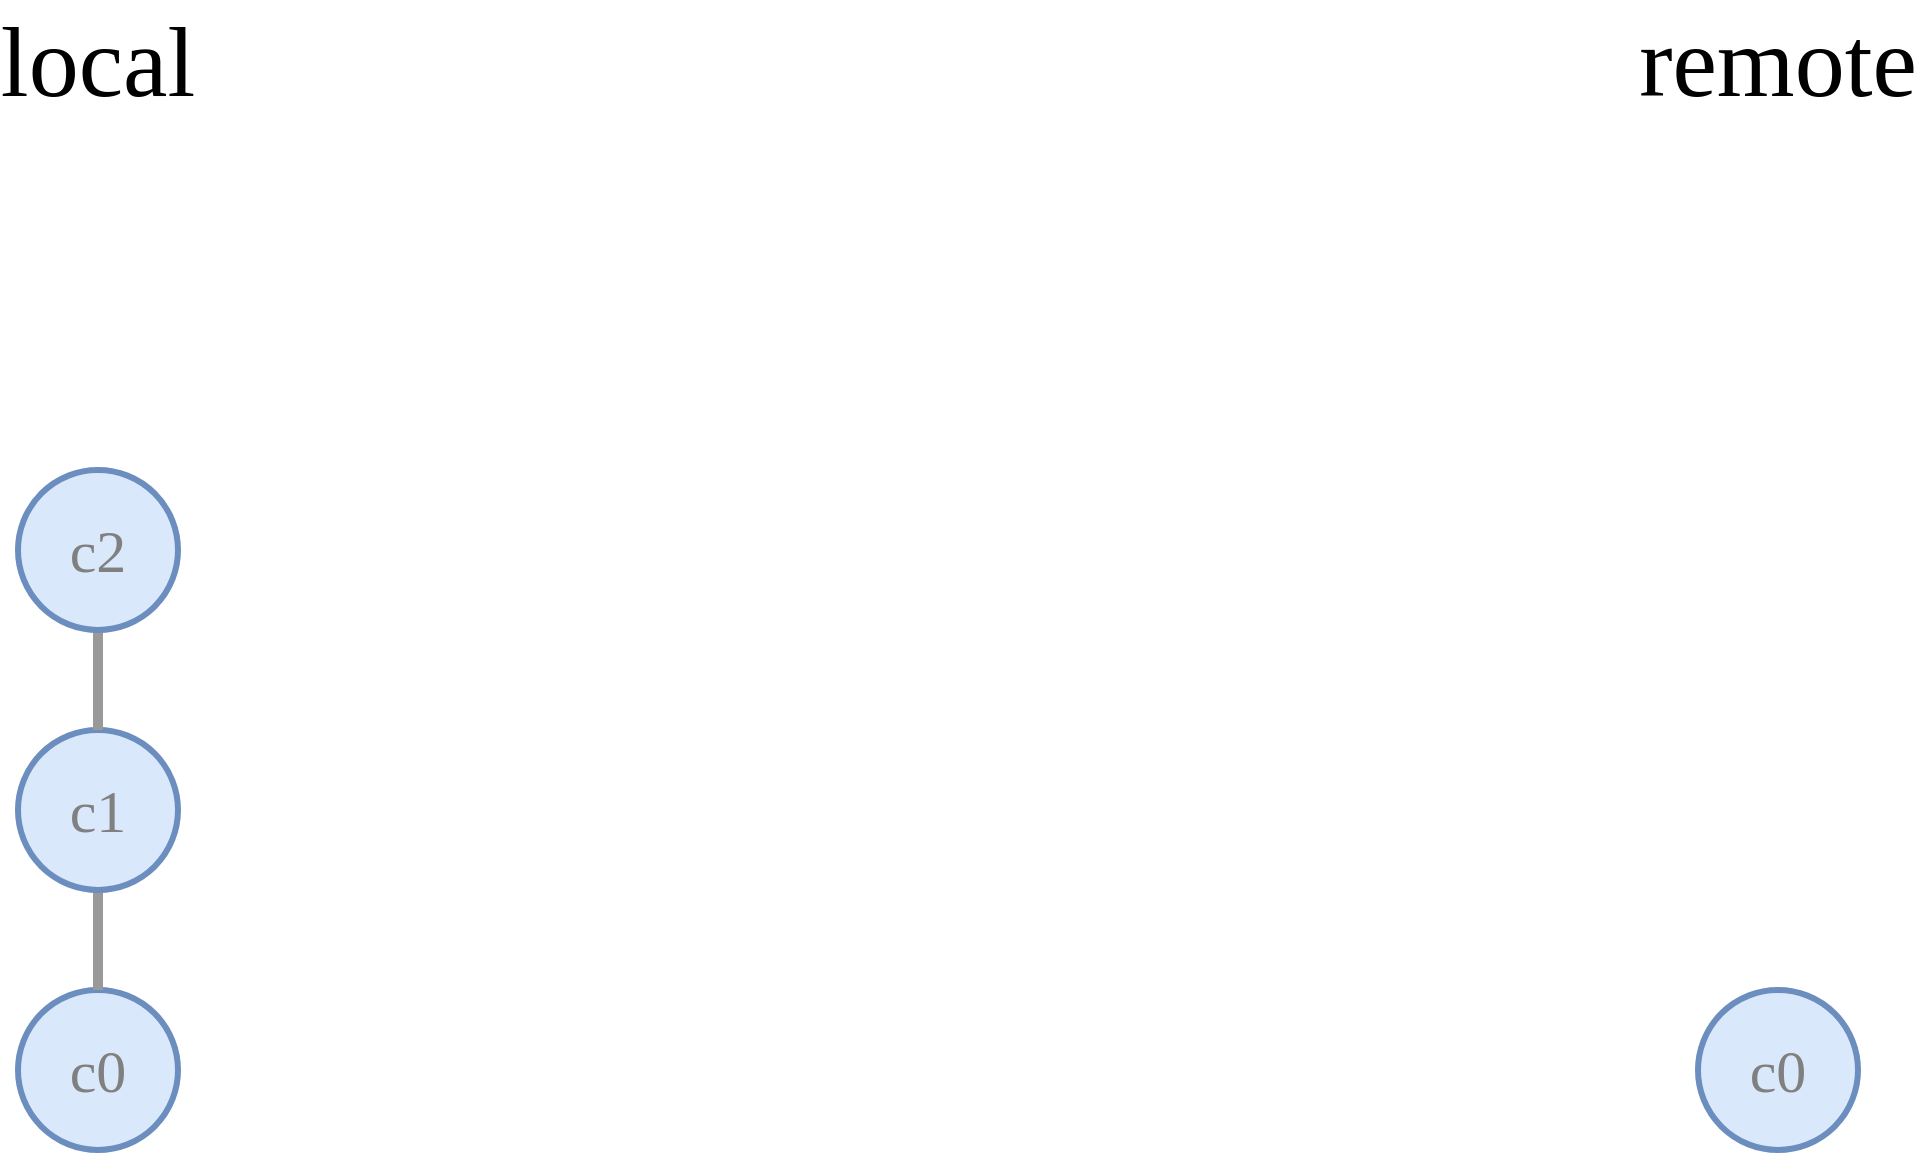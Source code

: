 <mxfile version="20.8.16" type="device" pages="4"><diagram id="bypDyssrQwCVw1Fddkti" name="local-changes"><mxGraphModel dx="2074" dy="1195" grid="1" gridSize="10" guides="1" tooltips="1" connect="1" arrows="1" fold="1" page="1" pageScale="1" pageWidth="1600" pageHeight="900" math="0" shadow="0"><root><mxCell id="0"/><mxCell id="1" parent="0"/><mxCell id="twR9xmd_vQAnok6g_yKc-1" value="c0" style="ellipse;whiteSpace=wrap;html=1;aspect=fixed;fillColor=#dae8fc;strokeColor=#6c8ebf;strokeWidth=3;fontSize=30;fontFamily=Source Sans Pro;fontSource=https%3A%2F%2Ffonts.googleapis.com%2Fcss%3Ffamily%3DSource%2BSans%2BPro;fontColor=#808080;" parent="1" vertex="1"><mxGeometry x="340" y="780" width="80" height="80" as="geometry"/></mxCell><mxCell id="twR9xmd_vQAnok6g_yKc-13" style="edgeStyle=orthogonalEdgeStyle;orthogonalLoop=1;jettySize=auto;html=1;exitX=0.5;exitY=1;exitDx=0;exitDy=0;entryX=0.5;entryY=0;entryDx=0;entryDy=0;fontFamily=Source Sans Pro;fontSource=https%3A%2F%2Ffonts.googleapis.com%2Fcss%3Ffamily%3DSource%2BSans%2BPro;fontSize=50;curved=1;strokeColor=#999999;strokeWidth=5;endArrow=none;endFill=0;" parent="1" source="twR9xmd_vQAnok6g_yKc-2" target="twR9xmd_vQAnok6g_yKc-1" edge="1"><mxGeometry relative="1" as="geometry"/></mxCell><mxCell id="twR9xmd_vQAnok6g_yKc-2" value="c1" style="ellipse;whiteSpace=wrap;html=1;aspect=fixed;fillColor=#dae8fc;strokeColor=#6c8ebf;strokeWidth=3;fontSize=30;fontFamily=Source Sans Pro;fontSource=https%3A%2F%2Ffonts.googleapis.com%2Fcss%3Ffamily%3DSource%2BSans%2BPro;fontColor=#808080;" parent="1" vertex="1"><mxGeometry x="340" y="650" width="80" height="80" as="geometry"/></mxCell><mxCell id="twR9xmd_vQAnok6g_yKc-14" style="edgeStyle=orthogonalEdgeStyle;curved=1;orthogonalLoop=1;jettySize=auto;html=1;exitX=0.5;exitY=1;exitDx=0;exitDy=0;entryX=0.5;entryY=0;entryDx=0;entryDy=0;strokeColor=#999999;strokeWidth=5;fontFamily=Source Sans Pro;fontSource=https%3A%2F%2Ffonts.googleapis.com%2Fcss%3Ffamily%3DSource%2BSans%2BPro;fontSize=50;endArrow=none;endFill=0;" parent="1" source="twR9xmd_vQAnok6g_yKc-3" target="twR9xmd_vQAnok6g_yKc-2" edge="1"><mxGeometry relative="1" as="geometry"/></mxCell><mxCell id="twR9xmd_vQAnok6g_yKc-3" value="&lt;span style=&quot;color: rgb(128, 128, 128); font-family: &amp;quot;Source Sans Pro&amp;quot;; font-size: 30px;&quot;&gt;c2&lt;/span&gt;" style="ellipse;whiteSpace=wrap;html=1;aspect=fixed;fillColor=#dae8fc;strokeColor=#6c8ebf;strokeWidth=3;" parent="1" vertex="1"><mxGeometry x="340" y="520" width="80" height="80" as="geometry"/></mxCell><mxCell id="twR9xmd_vQAnok6g_yKc-4" value="c0" style="ellipse;whiteSpace=wrap;html=1;aspect=fixed;fillColor=#dae8fc;strokeColor=#6c8ebf;strokeWidth=3;fontSize=30;fontFamily=Source Sans Pro;fontSource=https%3A%2F%2Ffonts.googleapis.com%2Fcss%3Ffamily%3DSource%2BSans%2BPro;fontColor=#808080;" parent="1" vertex="1"><mxGeometry x="1180" y="780" width="80" height="80" as="geometry"/></mxCell><mxCell id="-DOk5g4SBr5TO8bzkRLB-1" value="local" style="text;html=1;strokeColor=none;fillColor=none;align=center;verticalAlign=middle;whiteSpace=wrap;rounded=0;fontFamily=Source Sans Pro;fontSource=https%3A%2F%2Ffonts.googleapis.com%2Fcss%3Ffamily%3DSource%2BSans%2BPro;fontSize=50;" parent="1" vertex="1"><mxGeometry x="350" y="300" width="60" height="30" as="geometry"/></mxCell><mxCell id="-DOk5g4SBr5TO8bzkRLB-2" value="remote" style="text;html=1;strokeColor=none;fillColor=none;align=center;verticalAlign=middle;whiteSpace=wrap;rounded=0;fontFamily=Source Sans Pro;fontSource=https%3A%2F%2Ffonts.googleapis.com%2Fcss%3Ffamily%3DSource%2BSans%2BPro;fontSize=50;" parent="1" vertex="1"><mxGeometry x="1190" y="300" width="60" height="30" as="geometry"/></mxCell></root></mxGraphModel></diagram><diagram id="JPhjoBPw9tQJvtA7t-vm" name="local-changes-push"><mxGraphModel dx="2074" dy="1195" grid="1" gridSize="10" guides="1" tooltips="1" connect="1" arrows="1" fold="1" page="1" pageScale="1" pageWidth="1600" pageHeight="900" math="0" shadow="0"><root><mxCell id="0"/><mxCell id="1" parent="0"/><mxCell id="qNFzmJVHDgUuVGnj9w9K-1" value="c0" style="ellipse;whiteSpace=wrap;html=1;aspect=fixed;fillColor=#dae8fc;strokeColor=#6c8ebf;strokeWidth=3;fontSize=30;fontFamily=Source Sans Pro;fontSource=https%3A%2F%2Ffonts.googleapis.com%2Fcss%3Ffamily%3DSource%2BSans%2BPro;fontColor=#808080;" parent="1" vertex="1"><mxGeometry x="340" y="780" width="80" height="80" as="geometry"/></mxCell><mxCell id="qNFzmJVHDgUuVGnj9w9K-2" style="edgeStyle=orthogonalEdgeStyle;orthogonalLoop=1;jettySize=auto;html=1;exitX=0.5;exitY=1;exitDx=0;exitDy=0;entryX=0.5;entryY=0;entryDx=0;entryDy=0;fontFamily=Source Sans Pro;fontSource=https%3A%2F%2Ffonts.googleapis.com%2Fcss%3Ffamily%3DSource%2BSans%2BPro;fontSize=50;curved=1;strokeColor=#999999;strokeWidth=5;endArrow=none;endFill=0;" parent="1" source="qNFzmJVHDgUuVGnj9w9K-3" target="qNFzmJVHDgUuVGnj9w9K-1" edge="1"><mxGeometry relative="1" as="geometry"/></mxCell><mxCell id="qNFzmJVHDgUuVGnj9w9K-3" value="c1" style="ellipse;whiteSpace=wrap;html=1;aspect=fixed;fillColor=#dae8fc;strokeColor=#6c8ebf;strokeWidth=3;fontSize=30;fontFamily=Source Sans Pro;fontSource=https%3A%2F%2Ffonts.googleapis.com%2Fcss%3Ffamily%3DSource%2BSans%2BPro;fontColor=#808080;" parent="1" vertex="1"><mxGeometry x="340" y="650" width="80" height="80" as="geometry"/></mxCell><mxCell id="qNFzmJVHDgUuVGnj9w9K-4" style="edgeStyle=orthogonalEdgeStyle;curved=1;orthogonalLoop=1;jettySize=auto;html=1;exitX=0.5;exitY=1;exitDx=0;exitDy=0;entryX=0.5;entryY=0;entryDx=0;entryDy=0;strokeColor=#999999;strokeWidth=5;fontFamily=Source Sans Pro;fontSource=https%3A%2F%2Ffonts.googleapis.com%2Fcss%3Ffamily%3DSource%2BSans%2BPro;fontSize=50;endArrow=none;endFill=0;" parent="1" source="qNFzmJVHDgUuVGnj9w9K-5" target="qNFzmJVHDgUuVGnj9w9K-3" edge="1"><mxGeometry relative="1" as="geometry"/></mxCell><mxCell id="qNFzmJVHDgUuVGnj9w9K-5" value="&lt;span style=&quot;color: rgb(128, 128, 128); font-family: &amp;quot;Source Sans Pro&amp;quot;; font-size: 30px;&quot;&gt;c2&lt;/span&gt;" style="ellipse;whiteSpace=wrap;html=1;aspect=fixed;fillColor=#dae8fc;strokeColor=#6c8ebf;strokeWidth=3;" parent="1" vertex="1"><mxGeometry x="340" y="520" width="80" height="80" as="geometry"/></mxCell><mxCell id="qNFzmJVHDgUuVGnj9w9K-6" value="c0" style="ellipse;whiteSpace=wrap;html=1;aspect=fixed;fillColor=#dae8fc;strokeColor=#6c8ebf;strokeWidth=3;fontSize=30;fontFamily=Source Sans Pro;fontSource=https%3A%2F%2Ffonts.googleapis.com%2Fcss%3Ffamily%3DSource%2BSans%2BPro;fontColor=#808080;" parent="1" vertex="1"><mxGeometry x="1180" y="780" width="80" height="80" as="geometry"/></mxCell><mxCell id="qNFzmJVHDgUuVGnj9w9K-12" style="edgeStyle=orthogonalEdgeStyle;curved=1;orthogonalLoop=1;jettySize=auto;html=1;exitX=0.5;exitY=1;exitDx=0;exitDy=0;entryX=0.5;entryY=0;entryDx=0;entryDy=0;strokeColor=#999999;strokeWidth=5;fontFamily=Source Sans Pro;fontSource=https%3A%2F%2Ffonts.googleapis.com%2Fcss%3Ffamily%3DSource%2BSans%2BPro;fontSize=50;endArrow=none;endFill=0;" parent="1" source="qNFzmJVHDgUuVGnj9w9K-9" target="qNFzmJVHDgUuVGnj9w9K-6" edge="1"><mxGeometry relative="1" as="geometry"/></mxCell><mxCell id="qNFzmJVHDgUuVGnj9w9K-9" value="&lt;span style=&quot;color: rgb(128, 128, 128); font-family: &amp;quot;Source Sans Pro&amp;quot;; font-size: 30px;&quot;&gt;c1&lt;/span&gt;" style="ellipse;whiteSpace=wrap;html=1;aspect=fixed;fillColor=#fff2cc;strokeColor=#d6b656;strokeWidth=3;fontSize=12;fontFamily=Helvetica;fontSource=https%3A%2F%2Ffonts.googleapis.com%2Fcss%3Ffamily%3DSource%2BSans%2BPro;" parent="1" vertex="1"><mxGeometry x="1180" y="650" width="80" height="80" as="geometry"/></mxCell><mxCell id="qNFzmJVHDgUuVGnj9w9K-11" style="edgeStyle=orthogonalEdgeStyle;curved=1;orthogonalLoop=1;jettySize=auto;html=1;exitX=0.5;exitY=1;exitDx=0;exitDy=0;entryX=0.5;entryY=0;entryDx=0;entryDy=0;strokeColor=#999999;strokeWidth=5;fontFamily=Source Sans Pro;fontSource=https%3A%2F%2Ffonts.googleapis.com%2Fcss%3Ffamily%3DSource%2BSans%2BPro;fontSize=50;endArrow=none;endFill=0;" parent="1" source="qNFzmJVHDgUuVGnj9w9K-10" target="qNFzmJVHDgUuVGnj9w9K-9" edge="1"><mxGeometry relative="1" as="geometry"/></mxCell><mxCell id="qNFzmJVHDgUuVGnj9w9K-10" value="&lt;span style=&quot;color: rgb(128, 128, 128); font-family: &amp;quot;Source Sans Pro&amp;quot;; font-size: 30px;&quot;&gt;c2&lt;/span&gt;" style="ellipse;whiteSpace=wrap;html=1;aspect=fixed;fillColor=#fff2cc;strokeColor=#d6b656;strokeWidth=3;" parent="1" vertex="1"><mxGeometry x="1180" y="520" width="80" height="80" as="geometry"/></mxCell><mxCell id="qNFzmJVHDgUuVGnj9w9K-13" value="" style="shape=flexArrow;endArrow=classic;html=1;strokeColor=#d6b656;strokeWidth=5;fontFamily=Source Sans Pro;fontSource=https%3A%2F%2Ffonts.googleapis.com%2Fcss%3Ffamily%3DSource%2BSans%2BPro;fontSize=50;curved=1;fillColor=#fff2cc;" parent="1" edge="1"><mxGeometry width="50" height="50" relative="1" as="geometry"><mxPoint x="550" y="670" as="sourcePoint"/><mxPoint x="1060" y="670" as="targetPoint"/></mxGeometry></mxCell><mxCell id="qNFzmJVHDgUuVGnj9w9K-14" value="&lt;i&gt;&lt;font color=&quot;#d6b656&quot;&gt;push&lt;/font&gt;&lt;/i&gt;&lt;br&gt;&lt;font data-font-src=&quot;https://fonts.googleapis.com/css?family=Source+Code+Pro&quot; face=&quot;Source Code Pro&quot;&gt;git push&lt;/font&gt;" style="text;html=1;strokeColor=none;fillColor=none;align=center;verticalAlign=middle;whiteSpace=wrap;rounded=0;fontFamily=Source Sans Pro;fontSource=https%3A%2F%2Ffonts.googleapis.com%2Fcss%3Ffamily%3DSource%2BSans%2BPro;fontSize=50;" parent="1" vertex="1"><mxGeometry x="650" y="545" width="290" height="30" as="geometry"/></mxCell><mxCell id="gvlrKvmO6fm5zHF_hc9R-1" value="local" style="text;html=1;strokeColor=none;fillColor=none;align=center;verticalAlign=middle;whiteSpace=wrap;rounded=0;fontFamily=Source Sans Pro;fontSource=https%3A%2F%2Ffonts.googleapis.com%2Fcss%3Ffamily%3DSource%2BSans%2BPro;fontSize=50;" parent="1" vertex="1"><mxGeometry x="350" y="300" width="60" height="30" as="geometry"/></mxCell><mxCell id="gvlrKvmO6fm5zHF_hc9R-2" value="remote" style="text;html=1;strokeColor=none;fillColor=none;align=center;verticalAlign=middle;whiteSpace=wrap;rounded=0;fontFamily=Source Sans Pro;fontSource=https%3A%2F%2Ffonts.googleapis.com%2Fcss%3Ffamily%3DSource%2BSans%2BPro;fontSize=50;" parent="1" vertex="1"><mxGeometry x="1190" y="300" width="60" height="30" as="geometry"/></mxCell></root></mxGraphModel></diagram><diagram id="EBsaHNxCZR4TSaQ4BmRP" name="remote-changes"><mxGraphModel dx="2074" dy="1195" grid="1" gridSize="10" guides="1" tooltips="1" connect="1" arrows="1" fold="1" page="1" pageScale="1" pageWidth="1600" pageHeight="900" math="0" shadow="0"><root><mxCell id="0"/><mxCell id="1" parent="0"/><mxCell id="2rM3XtOW2RskkeQKDI_A-1" value="c0" style="ellipse;whiteSpace=wrap;html=1;aspect=fixed;fillColor=#dae8fc;strokeColor=#6c8ebf;strokeWidth=3;fontSize=30;fontFamily=Source Sans Pro;fontSource=https%3A%2F%2Ffonts.googleapis.com%2Fcss%3Ffamily%3DSource%2BSans%2BPro;fontColor=#808080;" parent="1" vertex="1"><mxGeometry x="340" y="780" width="80" height="80" as="geometry"/></mxCell><mxCell id="2rM3XtOW2RskkeQKDI_A-2" style="edgeStyle=orthogonalEdgeStyle;orthogonalLoop=1;jettySize=auto;html=1;exitX=0.5;exitY=1;exitDx=0;exitDy=0;entryX=0.5;entryY=0;entryDx=0;entryDy=0;fontFamily=Source Sans Pro;fontSource=https%3A%2F%2Ffonts.googleapis.com%2Fcss%3Ffamily%3DSource%2BSans%2BPro;fontSize=50;curved=1;strokeColor=#999999;strokeWidth=5;endArrow=none;endFill=0;" parent="1" source="2rM3XtOW2RskkeQKDI_A-3" target="2rM3XtOW2RskkeQKDI_A-1" edge="1"><mxGeometry relative="1" as="geometry"/></mxCell><mxCell id="2rM3XtOW2RskkeQKDI_A-3" value="c1" style="ellipse;whiteSpace=wrap;html=1;aspect=fixed;fillColor=#dae8fc;strokeColor=#6c8ebf;strokeWidth=3;fontSize=30;fontFamily=Source Sans Pro;fontSource=https%3A%2F%2Ffonts.googleapis.com%2Fcss%3Ffamily%3DSource%2BSans%2BPro;fontColor=#808080;" parent="1" vertex="1"><mxGeometry x="340" y="650" width="80" height="80" as="geometry"/></mxCell><mxCell id="2rM3XtOW2RskkeQKDI_A-6" value="c0" style="ellipse;whiteSpace=wrap;html=1;aspect=fixed;fillColor=#dae8fc;strokeColor=#6c8ebf;strokeWidth=3;fontSize=30;fontFamily=Source Sans Pro;fontSource=https%3A%2F%2Ffonts.googleapis.com%2Fcss%3Ffamily%3DSource%2BSans%2BPro;fontColor=#808080;" parent="1" vertex="1"><mxGeometry x="1180" y="780" width="80" height="80" as="geometry"/></mxCell><mxCell id="2rM3XtOW2RskkeQKDI_A-9" style="edgeStyle=orthogonalEdgeStyle;curved=1;orthogonalLoop=1;jettySize=auto;html=1;exitX=0.5;exitY=1;exitDx=0;exitDy=0;entryX=0.5;entryY=0;entryDx=0;entryDy=0;strokeColor=#999999;strokeWidth=5;fontFamily=Source Sans Pro;fontSource=https%3A%2F%2Ffonts.googleapis.com%2Fcss%3Ffamily%3DSource%2BSans%2BPro;fontSize=50;endArrow=none;endFill=0;" parent="1" source="2rM3XtOW2RskkeQKDI_A-10" target="2rM3XtOW2RskkeQKDI_A-6" edge="1"><mxGeometry relative="1" as="geometry"/></mxCell><mxCell id="2rM3XtOW2RskkeQKDI_A-10" value="&lt;span style=&quot;color: rgb(128, 128, 128); font-family: &amp;quot;Source Sans Pro&amp;quot;; font-size: 30px;&quot;&gt;c1&lt;/span&gt;" style="ellipse;whiteSpace=wrap;html=1;aspect=fixed;fillColor=#dae8fc;strokeColor=#6c8ebf;strokeWidth=3;fontSize=12;fontFamily=Helvetica;fontSource=https%3A%2F%2Ffonts.googleapis.com%2Fcss%3Ffamily%3DSource%2BSans%2BPro;" parent="1" vertex="1"><mxGeometry x="1180" y="650" width="80" height="80" as="geometry"/></mxCell><mxCell id="2rM3XtOW2RskkeQKDI_A-11" style="edgeStyle=orthogonalEdgeStyle;curved=1;orthogonalLoop=1;jettySize=auto;html=1;exitX=0.5;exitY=1;exitDx=0;exitDy=0;entryX=0.5;entryY=0;entryDx=0;entryDy=0;strokeColor=#999999;strokeWidth=5;fontFamily=Source Sans Pro;fontSource=https%3A%2F%2Ffonts.googleapis.com%2Fcss%3Ffamily%3DSource%2BSans%2BPro;fontSize=50;endArrow=none;endFill=0;" parent="1" source="2rM3XtOW2RskkeQKDI_A-12" target="2rM3XtOW2RskkeQKDI_A-10" edge="1"><mxGeometry relative="1" as="geometry"/></mxCell><mxCell id="2rM3XtOW2RskkeQKDI_A-12" value="&lt;span style=&quot;color: rgb(128, 128, 128); font-family: &amp;quot;Source Sans Pro&amp;quot;; font-size: 30px;&quot;&gt;c2&lt;/span&gt;" style="ellipse;whiteSpace=wrap;html=1;aspect=fixed;fillColor=#dae8fc;strokeColor=#6c8ebf;strokeWidth=3;" parent="1" vertex="1"><mxGeometry x="1180" y="520" width="80" height="80" as="geometry"/></mxCell><mxCell id="X0heS4GEdT4bCCjY8No5-1" value="local" style="text;html=1;strokeColor=none;fillColor=none;align=center;verticalAlign=middle;whiteSpace=wrap;rounded=0;fontFamily=Source Sans Pro;fontSource=https%3A%2F%2Ffonts.googleapis.com%2Fcss%3Ffamily%3DSource%2BSans%2BPro;fontSize=50;" parent="1" vertex="1"><mxGeometry x="350" y="300" width="60" height="30" as="geometry"/></mxCell><mxCell id="X0heS4GEdT4bCCjY8No5-2" value="remote" style="text;html=1;strokeColor=none;fillColor=none;align=center;verticalAlign=middle;whiteSpace=wrap;rounded=0;fontFamily=Source Sans Pro;fontSource=https%3A%2F%2Ffonts.googleapis.com%2Fcss%3Ffamily%3DSource%2BSans%2BPro;fontSize=50;" parent="1" vertex="1"><mxGeometry x="1190" y="300" width="60" height="30" as="geometry"/></mxCell></root></mxGraphModel></diagram><diagram id="W-gNxIINwVFFSMNtK1Tp" name="remote-changes-pull"><mxGraphModel dx="2074" dy="1195" grid="1" gridSize="10" guides="1" tooltips="1" connect="1" arrows="1" fold="1" page="1" pageScale="1" pageWidth="1600" pageHeight="900" math="0" shadow="0"><root><mxCell id="0"/><mxCell id="1" parent="0"/><mxCell id="b3Zyg1xelXWy4wnQbw8j-1" value="c0" style="ellipse;whiteSpace=wrap;html=1;aspect=fixed;fillColor=#dae8fc;strokeColor=#6c8ebf;strokeWidth=3;fontSize=30;fontFamily=Source Sans Pro;fontSource=https%3A%2F%2Ffonts.googleapis.com%2Fcss%3Ffamily%3DSource%2BSans%2BPro;fontColor=#808080;" parent="1" vertex="1"><mxGeometry x="340" y="780" width="80" height="80" as="geometry"/></mxCell><mxCell id="b3Zyg1xelXWy4wnQbw8j-2" style="edgeStyle=orthogonalEdgeStyle;orthogonalLoop=1;jettySize=auto;html=1;exitX=0.5;exitY=1;exitDx=0;exitDy=0;entryX=0.5;entryY=0;entryDx=0;entryDy=0;fontFamily=Source Sans Pro;fontSource=https%3A%2F%2Ffonts.googleapis.com%2Fcss%3Ffamily%3DSource%2BSans%2BPro;fontSize=50;curved=1;strokeColor=#999999;strokeWidth=5;endArrow=none;endFill=0;" parent="1" source="b3Zyg1xelXWy4wnQbw8j-3" target="b3Zyg1xelXWy4wnQbw8j-1" edge="1"><mxGeometry relative="1" as="geometry"/></mxCell><mxCell id="WU6gpkiFvhj2epwHGmQJ-3" style="edgeStyle=orthogonalEdgeStyle;curved=1;orthogonalLoop=1;jettySize=auto;html=1;exitX=0.5;exitY=0;exitDx=0;exitDy=0;entryX=0.5;entryY=1;entryDx=0;entryDy=0;strokeColor=#999999;strokeWidth=5;fontFamily=Source Sans Pro;fontSource=https%3A%2F%2Ffonts.googleapis.com%2Fcss%3Ffamily%3DSource%2BSans%2BPro;fontSize=50;fontColor=#D6B656;startArrow=none;endArrow=none;endFill=0;startFill=0;" parent="1" source="b3Zyg1xelXWy4wnQbw8j-3" target="WU6gpkiFvhj2epwHGmQJ-1" edge="1"><mxGeometry relative="1" as="geometry"/></mxCell><mxCell id="b3Zyg1xelXWy4wnQbw8j-3" value="c1" style="ellipse;whiteSpace=wrap;html=1;aspect=fixed;fillColor=#dae8fc;strokeColor=#6c8ebf;strokeWidth=3;fontSize=30;fontFamily=Source Sans Pro;fontSource=https%3A%2F%2Ffonts.googleapis.com%2Fcss%3Ffamily%3DSource%2BSans%2BPro;fontColor=#808080;" parent="1" vertex="1"><mxGeometry x="340" y="650" width="80" height="80" as="geometry"/></mxCell><mxCell id="b3Zyg1xelXWy4wnQbw8j-6" value="c0" style="ellipse;whiteSpace=wrap;html=1;aspect=fixed;fillColor=#dae8fc;strokeColor=#6c8ebf;strokeWidth=3;fontSize=30;fontFamily=Source Sans Pro;fontSource=https%3A%2F%2Ffonts.googleapis.com%2Fcss%3Ffamily%3DSource%2BSans%2BPro;fontColor=#808080;" parent="1" vertex="1"><mxGeometry x="1180" y="780" width="80" height="80" as="geometry"/></mxCell><mxCell id="b3Zyg1xelXWy4wnQbw8j-7" value="local" style="text;html=1;strokeColor=none;fillColor=none;align=center;verticalAlign=middle;whiteSpace=wrap;rounded=0;fontFamily=Source Sans Pro;fontSource=https%3A%2F%2Ffonts.googleapis.com%2Fcss%3Ffamily%3DSource%2BSans%2BPro;fontSize=50;" parent="1" vertex="1"><mxGeometry x="350" y="300" width="60" height="30" as="geometry"/></mxCell><mxCell id="b3Zyg1xelXWy4wnQbw8j-8" value="remote" style="text;html=1;strokeColor=none;fillColor=none;align=center;verticalAlign=middle;whiteSpace=wrap;rounded=0;fontFamily=Source Sans Pro;fontSource=https%3A%2F%2Ffonts.googleapis.com%2Fcss%3Ffamily%3DSource%2BSans%2BPro;fontSize=50;" parent="1" vertex="1"><mxGeometry x="1190" y="300" width="60" height="30" as="geometry"/></mxCell><mxCell id="b3Zyg1xelXWy4wnQbw8j-9" style="edgeStyle=orthogonalEdgeStyle;curved=1;orthogonalLoop=1;jettySize=auto;html=1;exitX=0.5;exitY=1;exitDx=0;exitDy=0;entryX=0.5;entryY=0;entryDx=0;entryDy=0;strokeColor=#999999;strokeWidth=5;fontFamily=Source Sans Pro;fontSource=https%3A%2F%2Ffonts.googleapis.com%2Fcss%3Ffamily%3DSource%2BSans%2BPro;fontSize=50;endArrow=none;endFill=0;" parent="1" source="b3Zyg1xelXWy4wnQbw8j-10" target="b3Zyg1xelXWy4wnQbw8j-6" edge="1"><mxGeometry relative="1" as="geometry"/></mxCell><mxCell id="b3Zyg1xelXWy4wnQbw8j-10" value="&lt;span style=&quot;color: rgb(128, 128, 128); font-family: &amp;quot;Source Sans Pro&amp;quot;; font-size: 30px;&quot;&gt;c1&lt;/span&gt;" style="ellipse;whiteSpace=wrap;html=1;aspect=fixed;fillColor=#dae8fc;strokeColor=#6c8ebf;strokeWidth=3;fontSize=12;fontFamily=Helvetica;fontSource=https%3A%2F%2Ffonts.googleapis.com%2Fcss%3Ffamily%3DSource%2BSans%2BPro;" parent="1" vertex="1"><mxGeometry x="1180" y="650" width="80" height="80" as="geometry"/></mxCell><mxCell id="b3Zyg1xelXWy4wnQbw8j-11" style="edgeStyle=orthogonalEdgeStyle;curved=1;orthogonalLoop=1;jettySize=auto;html=1;exitX=0.5;exitY=1;exitDx=0;exitDy=0;entryX=0.5;entryY=0;entryDx=0;entryDy=0;strokeColor=#999999;strokeWidth=5;fontFamily=Source Sans Pro;fontSource=https%3A%2F%2Ffonts.googleapis.com%2Fcss%3Ffamily%3DSource%2BSans%2BPro;fontSize=50;endArrow=none;endFill=0;" parent="1" source="b3Zyg1xelXWy4wnQbw8j-12" target="b3Zyg1xelXWy4wnQbw8j-10" edge="1"><mxGeometry relative="1" as="geometry"/></mxCell><mxCell id="b3Zyg1xelXWy4wnQbw8j-12" value="&lt;span style=&quot;color: rgb(128, 128, 128); font-family: &amp;quot;Source Sans Pro&amp;quot;; font-size: 30px;&quot;&gt;c2&lt;/span&gt;" style="ellipse;whiteSpace=wrap;html=1;aspect=fixed;fillColor=#dae8fc;strokeColor=#6c8ebf;strokeWidth=3;" parent="1" vertex="1"><mxGeometry x="1180" y="520" width="80" height="80" as="geometry"/></mxCell><mxCell id="b3Zyg1xelXWy4wnQbw8j-13" value="" style="shape=flexArrow;endArrow=none;html=1;strokeColor=#d6b656;strokeWidth=5;fontFamily=Source Sans Pro;fontSource=https%3A%2F%2Ffonts.googleapis.com%2Fcss%3Ffamily%3DSource%2BSans%2BPro;fontSize=50;curved=1;fillColor=#fff2cc;startArrow=block;endFill=0;" parent="1" edge="1"><mxGeometry width="50" height="50" relative="1" as="geometry"><mxPoint x="550" y="670" as="sourcePoint"/><mxPoint x="1060" y="670" as="targetPoint"/></mxGeometry></mxCell><mxCell id="b3Zyg1xelXWy4wnQbw8j-14" value="&lt;i&gt;&lt;font color=&quot;#d6b656&quot;&gt;pull&lt;/font&gt;&lt;/i&gt;&lt;br&gt;&lt;font data-font-src=&quot;https://fonts.googleapis.com/css?family=Source+Code+Pro&quot; face=&quot;Source Code Pro&quot;&gt;git pull&lt;/font&gt;" style="text;html=1;strokeColor=none;fillColor=none;align=center;verticalAlign=middle;whiteSpace=wrap;rounded=0;fontFamily=Source Sans Pro;fontSource=https%3A%2F%2Ffonts.googleapis.com%2Fcss%3Ffamily%3DSource%2BSans%2BPro;fontSize=50;" parent="1" vertex="1"><mxGeometry x="650" y="545" width="290" height="30" as="geometry"/></mxCell><mxCell id="WU6gpkiFvhj2epwHGmQJ-1" value="&lt;span style=&quot;color: rgb(128, 128, 128); font-family: &amp;quot;Source Sans Pro&amp;quot;; font-size: 30px;&quot;&gt;c2&lt;/span&gt;" style="ellipse;whiteSpace=wrap;html=1;aspect=fixed;fillColor=#fff2cc;strokeColor=#d6b656;strokeWidth=3;" parent="1" vertex="1"><mxGeometry x="340" y="520" width="80" height="80" as="geometry"/></mxCell></root></mxGraphModel></diagram></mxfile>